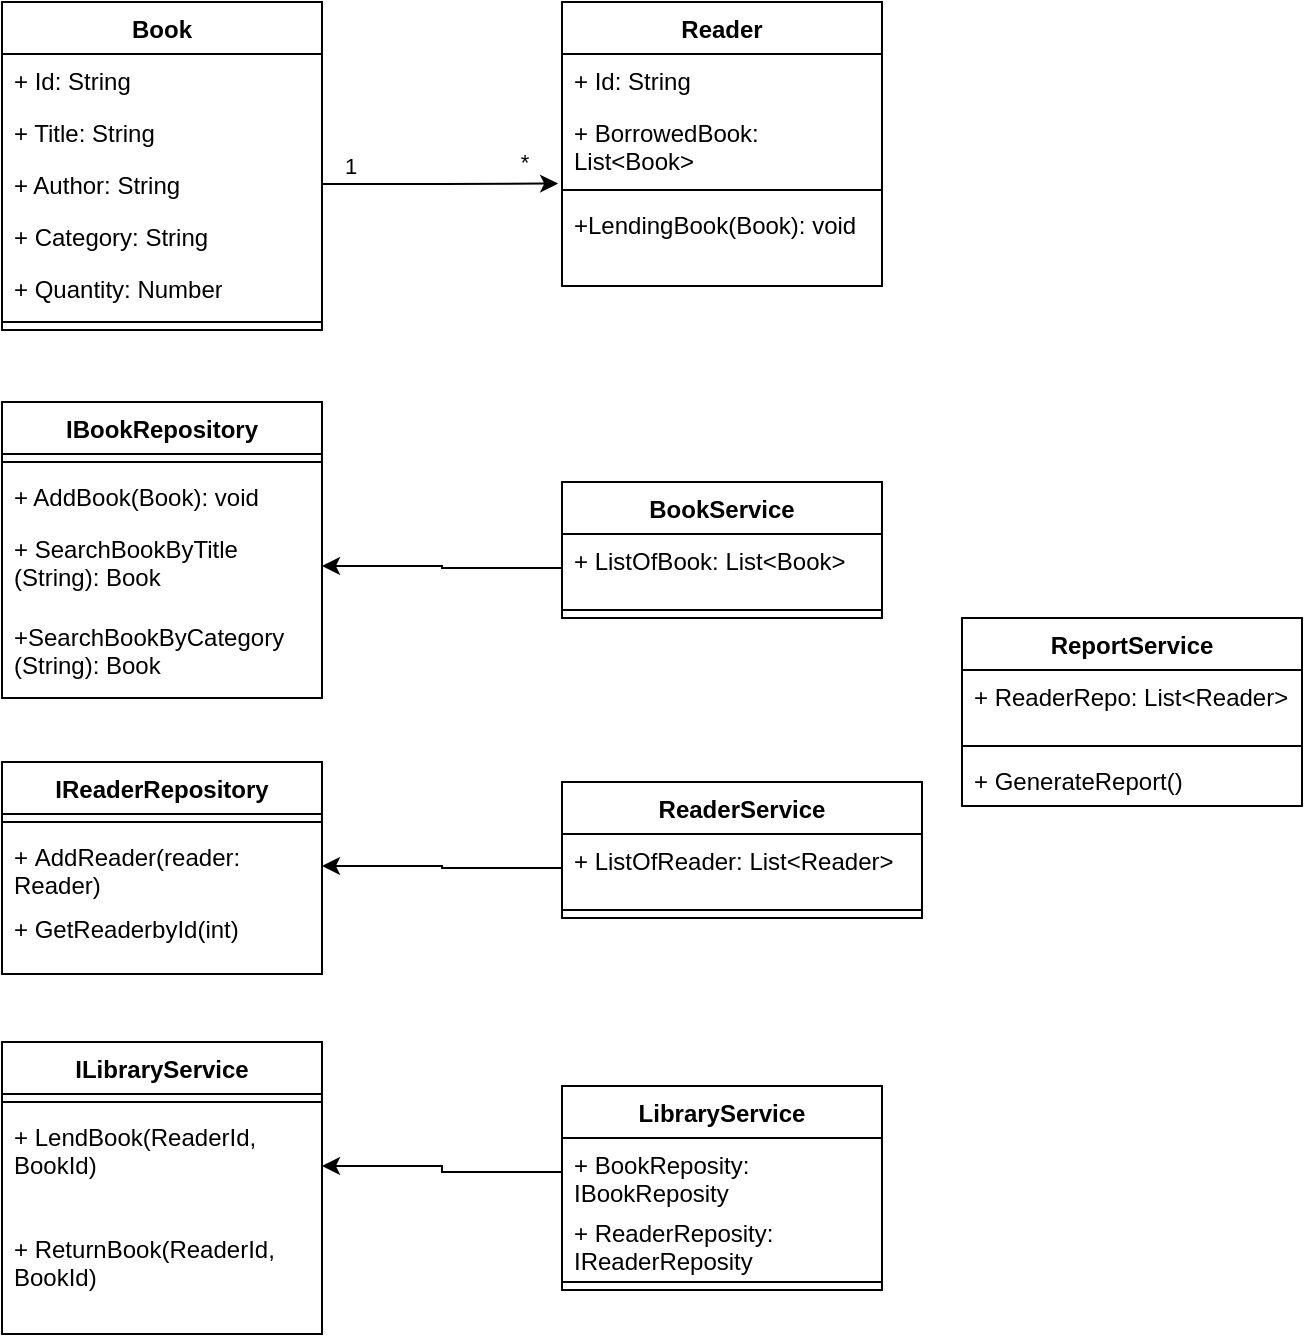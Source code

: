 <mxfile version="26.0.11">
  <diagram name="Page-1" id="RbuMKblqeu2Fx3mVj74u">
    <mxGraphModel dx="1006" dy="627" grid="1" gridSize="10" guides="1" tooltips="1" connect="1" arrows="1" fold="1" page="1" pageScale="1" pageWidth="850" pageHeight="1100" math="0" shadow="0">
      <root>
        <mxCell id="0" />
        <mxCell id="1" parent="0" />
        <mxCell id="xJsOZ90A72Ep2HDtZIkU-1" value="Book" style="swimlane;fontStyle=1;align=center;verticalAlign=top;childLayout=stackLayout;horizontal=1;startSize=26;horizontalStack=0;resizeParent=1;resizeParentMax=0;resizeLast=0;collapsible=1;marginBottom=0;whiteSpace=wrap;html=1;" vertex="1" parent="1">
          <mxGeometry x="40" y="40" width="160" height="164" as="geometry" />
        </mxCell>
        <mxCell id="xJsOZ90A72Ep2HDtZIkU-2" value="+ Id: String" style="text;strokeColor=none;fillColor=none;align=left;verticalAlign=top;spacingLeft=4;spacingRight=4;overflow=hidden;rotatable=0;points=[[0,0.5],[1,0.5]];portConstraint=eastwest;whiteSpace=wrap;html=1;" vertex="1" parent="xJsOZ90A72Ep2HDtZIkU-1">
          <mxGeometry y="26" width="160" height="26" as="geometry" />
        </mxCell>
        <mxCell id="xJsOZ90A72Ep2HDtZIkU-15" value="+ Title: String" style="text;strokeColor=none;fillColor=none;align=left;verticalAlign=top;spacingLeft=4;spacingRight=4;overflow=hidden;rotatable=0;points=[[0,0.5],[1,0.5]];portConstraint=eastwest;whiteSpace=wrap;html=1;" vertex="1" parent="xJsOZ90A72Ep2HDtZIkU-1">
          <mxGeometry y="52" width="160" height="26" as="geometry" />
        </mxCell>
        <mxCell id="xJsOZ90A72Ep2HDtZIkU-5" value="+ Author: String" style="text;strokeColor=none;fillColor=none;align=left;verticalAlign=top;spacingLeft=4;spacingRight=4;overflow=hidden;rotatable=0;points=[[0,0.5],[1,0.5]];portConstraint=eastwest;whiteSpace=wrap;html=1;" vertex="1" parent="xJsOZ90A72Ep2HDtZIkU-1">
          <mxGeometry y="78" width="160" height="26" as="geometry" />
        </mxCell>
        <mxCell id="xJsOZ90A72Ep2HDtZIkU-6" value="+ Category: String" style="text;strokeColor=none;fillColor=none;align=left;verticalAlign=top;spacingLeft=4;spacingRight=4;overflow=hidden;rotatable=0;points=[[0,0.5],[1,0.5]];portConstraint=eastwest;whiteSpace=wrap;html=1;" vertex="1" parent="xJsOZ90A72Ep2HDtZIkU-1">
          <mxGeometry y="104" width="160" height="26" as="geometry" />
        </mxCell>
        <mxCell id="xJsOZ90A72Ep2HDtZIkU-7" value="+ Quantity: Number" style="text;strokeColor=none;fillColor=none;align=left;verticalAlign=top;spacingLeft=4;spacingRight=4;overflow=hidden;rotatable=0;points=[[0,0.5],[1,0.5]];portConstraint=eastwest;whiteSpace=wrap;html=1;" vertex="1" parent="xJsOZ90A72Ep2HDtZIkU-1">
          <mxGeometry y="130" width="160" height="26" as="geometry" />
        </mxCell>
        <mxCell id="xJsOZ90A72Ep2HDtZIkU-3" value="" style="line;strokeWidth=1;fillColor=none;align=left;verticalAlign=middle;spacingTop=-1;spacingLeft=3;spacingRight=3;rotatable=0;labelPosition=right;points=[];portConstraint=eastwest;strokeColor=inherit;" vertex="1" parent="xJsOZ90A72Ep2HDtZIkU-1">
          <mxGeometry y="156" width="160" height="8" as="geometry" />
        </mxCell>
        <mxCell id="xJsOZ90A72Ep2HDtZIkU-8" value="Reader" style="swimlane;fontStyle=1;align=center;verticalAlign=top;childLayout=stackLayout;horizontal=1;startSize=26;horizontalStack=0;resizeParent=1;resizeParentMax=0;resizeLast=0;collapsible=1;marginBottom=0;whiteSpace=wrap;html=1;" vertex="1" parent="1">
          <mxGeometry x="320" y="40" width="160" height="142" as="geometry" />
        </mxCell>
        <mxCell id="xJsOZ90A72Ep2HDtZIkU-9" value="+ Id: String" style="text;strokeColor=none;fillColor=none;align=left;verticalAlign=top;spacingLeft=4;spacingRight=4;overflow=hidden;rotatable=0;points=[[0,0.5],[1,0.5]];portConstraint=eastwest;whiteSpace=wrap;html=1;" vertex="1" parent="xJsOZ90A72Ep2HDtZIkU-8">
          <mxGeometry y="26" width="160" height="26" as="geometry" />
        </mxCell>
        <mxCell id="xJsOZ90A72Ep2HDtZIkU-20" value="+ BorrowedBook: List&amp;lt;Book&amp;gt;" style="text;strokeColor=none;fillColor=none;align=left;verticalAlign=top;spacingLeft=4;spacingRight=4;overflow=hidden;rotatable=0;points=[[0,0.5],[1,0.5]];portConstraint=eastwest;whiteSpace=wrap;html=1;" vertex="1" parent="xJsOZ90A72Ep2HDtZIkU-8">
          <mxGeometry y="52" width="160" height="38" as="geometry" />
        </mxCell>
        <mxCell id="xJsOZ90A72Ep2HDtZIkU-13" value="" style="line;strokeWidth=1;fillColor=none;align=left;verticalAlign=middle;spacingTop=-1;spacingLeft=3;spacingRight=3;rotatable=0;labelPosition=right;points=[];portConstraint=eastwest;strokeColor=inherit;" vertex="1" parent="xJsOZ90A72Ep2HDtZIkU-8">
          <mxGeometry y="90" width="160" height="8" as="geometry" />
        </mxCell>
        <mxCell id="xJsOZ90A72Ep2HDtZIkU-22" value="+LendingBook&lt;span style=&quot;background-color: transparent; color: light-dark(rgb(0, 0, 0), rgb(255, 255, 255));&quot;&gt;(Book): void&lt;/span&gt;" style="text;strokeColor=none;fillColor=none;align=left;verticalAlign=top;spacingLeft=4;spacingRight=4;overflow=hidden;rotatable=0;points=[[0,0.5],[1,0.5]];portConstraint=eastwest;whiteSpace=wrap;html=1;" vertex="1" parent="xJsOZ90A72Ep2HDtZIkU-8">
          <mxGeometry y="98" width="160" height="44" as="geometry" />
        </mxCell>
        <mxCell id="xJsOZ90A72Ep2HDtZIkU-16" value="ReportService" style="swimlane;fontStyle=1;align=center;verticalAlign=top;childLayout=stackLayout;horizontal=1;startSize=26;horizontalStack=0;resizeParent=1;resizeParentMax=0;resizeLast=0;collapsible=1;marginBottom=0;whiteSpace=wrap;html=1;" vertex="1" parent="1">
          <mxGeometry x="520" y="348" width="170" height="94" as="geometry" />
        </mxCell>
        <mxCell id="xJsOZ90A72Ep2HDtZIkU-59" value="+ ReaderRepo: List&amp;lt;Reader&amp;gt;" style="text;strokeColor=none;fillColor=none;align=left;verticalAlign=top;spacingLeft=4;spacingRight=4;overflow=hidden;rotatable=0;points=[[0,0.5],[1,0.5]];portConstraint=eastwest;whiteSpace=wrap;html=1;" vertex="1" parent="xJsOZ90A72Ep2HDtZIkU-16">
          <mxGeometry y="26" width="170" height="34" as="geometry" />
        </mxCell>
        <mxCell id="xJsOZ90A72Ep2HDtZIkU-18" value="" style="line;strokeWidth=1;fillColor=none;align=left;verticalAlign=middle;spacingTop=-1;spacingLeft=3;spacingRight=3;rotatable=0;labelPosition=right;points=[];portConstraint=eastwest;strokeColor=inherit;" vertex="1" parent="xJsOZ90A72Ep2HDtZIkU-16">
          <mxGeometry y="60" width="170" height="8" as="geometry" />
        </mxCell>
        <mxCell id="xJsOZ90A72Ep2HDtZIkU-19" value="+ GenerateReport()" style="text;strokeColor=none;fillColor=none;align=left;verticalAlign=top;spacingLeft=4;spacingRight=4;overflow=hidden;rotatable=0;points=[[0,0.5],[1,0.5]];portConstraint=eastwest;whiteSpace=wrap;html=1;" vertex="1" parent="xJsOZ90A72Ep2HDtZIkU-16">
          <mxGeometry y="68" width="170" height="26" as="geometry" />
        </mxCell>
        <mxCell id="xJsOZ90A72Ep2HDtZIkU-23" value="IBookRepository       " style="swimlane;fontStyle=1;align=center;verticalAlign=top;childLayout=stackLayout;horizontal=1;startSize=26;horizontalStack=0;resizeParent=1;resizeParentMax=0;resizeLast=0;collapsible=1;marginBottom=0;whiteSpace=wrap;html=1;" vertex="1" parent="1">
          <mxGeometry x="40" y="240" width="160" height="148" as="geometry" />
        </mxCell>
        <mxCell id="xJsOZ90A72Ep2HDtZIkU-25" value="" style="line;strokeWidth=1;fillColor=none;align=left;verticalAlign=middle;spacingTop=-1;spacingLeft=3;spacingRight=3;rotatable=0;labelPosition=right;points=[];portConstraint=eastwest;strokeColor=inherit;" vertex="1" parent="xJsOZ90A72Ep2HDtZIkU-23">
          <mxGeometry y="26" width="160" height="8" as="geometry" />
        </mxCell>
        <mxCell id="xJsOZ90A72Ep2HDtZIkU-26" value="+ AddBook(Book): void" style="text;strokeColor=none;fillColor=none;align=left;verticalAlign=top;spacingLeft=4;spacingRight=4;overflow=hidden;rotatable=0;points=[[0,0.5],[1,0.5]];portConstraint=eastwest;whiteSpace=wrap;html=1;" vertex="1" parent="xJsOZ90A72Ep2HDtZIkU-23">
          <mxGeometry y="34" width="160" height="26" as="geometry" />
        </mxCell>
        <mxCell id="xJsOZ90A72Ep2HDtZIkU-14" value="+ SearchBookByTitle (String): Book" style="text;strokeColor=none;fillColor=none;align=left;verticalAlign=top;spacingLeft=4;spacingRight=4;overflow=hidden;rotatable=0;points=[[0,0.5],[1,0.5]];portConstraint=eastwest;whiteSpace=wrap;html=1;" vertex="1" parent="xJsOZ90A72Ep2HDtZIkU-23">
          <mxGeometry y="60" width="160" height="44" as="geometry" />
        </mxCell>
        <mxCell id="xJsOZ90A72Ep2HDtZIkU-21" value="+SearchBookByCategory&lt;div&gt;(String): Book&lt;/div&gt;" style="text;strokeColor=none;fillColor=none;align=left;verticalAlign=top;spacingLeft=4;spacingRight=4;overflow=hidden;rotatable=0;points=[[0,0.5],[1,0.5]];portConstraint=eastwest;whiteSpace=wrap;html=1;" vertex="1" parent="xJsOZ90A72Ep2HDtZIkU-23">
          <mxGeometry y="104" width="160" height="44" as="geometry" />
        </mxCell>
        <mxCell id="xJsOZ90A72Ep2HDtZIkU-28" value=" IReaderRepository" style="swimlane;fontStyle=1;align=center;verticalAlign=top;childLayout=stackLayout;horizontal=1;startSize=26;horizontalStack=0;resizeParent=1;resizeParentMax=0;resizeLast=0;collapsible=1;marginBottom=0;whiteSpace=wrap;html=1;" vertex="1" parent="1">
          <mxGeometry x="40" y="420" width="160" height="106" as="geometry" />
        </mxCell>
        <mxCell id="xJsOZ90A72Ep2HDtZIkU-29" value="" style="line;strokeWidth=1;fillColor=none;align=left;verticalAlign=middle;spacingTop=-1;spacingLeft=3;spacingRight=3;rotatable=0;labelPosition=right;points=[];portConstraint=eastwest;strokeColor=inherit;" vertex="1" parent="xJsOZ90A72Ep2HDtZIkU-28">
          <mxGeometry y="26" width="160" height="8" as="geometry" />
        </mxCell>
        <mxCell id="xJsOZ90A72Ep2HDtZIkU-30" value="+&amp;nbsp;AddReader(reader: Reader)" style="text;strokeColor=none;fillColor=none;align=left;verticalAlign=top;spacingLeft=4;spacingRight=4;overflow=hidden;rotatable=0;points=[[0,0.5],[1,0.5]];portConstraint=eastwest;whiteSpace=wrap;html=1;" vertex="1" parent="xJsOZ90A72Ep2HDtZIkU-28">
          <mxGeometry y="34" width="160" height="36" as="geometry" />
        </mxCell>
        <mxCell id="xJsOZ90A72Ep2HDtZIkU-38" value="+ GetReaderbyId(int)" style="text;strokeColor=none;fillColor=none;align=left;verticalAlign=top;spacingLeft=4;spacingRight=4;overflow=hidden;rotatable=0;points=[[0,0.5],[1,0.5]];portConstraint=eastwest;whiteSpace=wrap;html=1;" vertex="1" parent="xJsOZ90A72Ep2HDtZIkU-28">
          <mxGeometry y="70" width="160" height="36" as="geometry" />
        </mxCell>
        <mxCell id="xJsOZ90A72Ep2HDtZIkU-31" value=" ILibraryService  " style="swimlane;fontStyle=1;align=center;verticalAlign=top;childLayout=stackLayout;horizontal=1;startSize=26;horizontalStack=0;resizeParent=1;resizeParentMax=0;resizeLast=0;collapsible=1;marginBottom=0;whiteSpace=wrap;html=1;" vertex="1" parent="1">
          <mxGeometry x="40" y="560" width="160" height="146" as="geometry" />
        </mxCell>
        <mxCell id="xJsOZ90A72Ep2HDtZIkU-32" value="" style="line;strokeWidth=1;fillColor=none;align=left;verticalAlign=middle;spacingTop=-1;spacingLeft=3;spacingRight=3;rotatable=0;labelPosition=right;points=[];portConstraint=eastwest;strokeColor=inherit;" vertex="1" parent="xJsOZ90A72Ep2HDtZIkU-31">
          <mxGeometry y="26" width="160" height="8" as="geometry" />
        </mxCell>
        <mxCell id="xJsOZ90A72Ep2HDtZIkU-33" value="+ LendBook(ReaderId, BookId)" style="text;strokeColor=none;fillColor=none;align=left;verticalAlign=top;spacingLeft=4;spacingRight=4;overflow=hidden;rotatable=0;points=[[0,0.5],[1,0.5]];portConstraint=eastwest;whiteSpace=wrap;html=1;" vertex="1" parent="xJsOZ90A72Ep2HDtZIkU-31">
          <mxGeometry y="34" width="160" height="56" as="geometry" />
        </mxCell>
        <mxCell id="xJsOZ90A72Ep2HDtZIkU-37" value="+ ReturnBook(ReaderId, BookId)" style="text;strokeColor=none;fillColor=none;align=left;verticalAlign=top;spacingLeft=4;spacingRight=4;overflow=hidden;rotatable=0;points=[[0,0.5],[1,0.5]];portConstraint=eastwest;whiteSpace=wrap;html=1;" vertex="1" parent="xJsOZ90A72Ep2HDtZIkU-31">
          <mxGeometry y="90" width="160" height="56" as="geometry" />
        </mxCell>
        <mxCell id="xJsOZ90A72Ep2HDtZIkU-39" value="BookService" style="swimlane;fontStyle=1;align=center;verticalAlign=top;childLayout=stackLayout;horizontal=1;startSize=26;horizontalStack=0;resizeParent=1;resizeParentMax=0;resizeLast=0;collapsible=1;marginBottom=0;whiteSpace=wrap;html=1;" vertex="1" parent="1">
          <mxGeometry x="320" y="280" width="160" height="68" as="geometry" />
        </mxCell>
        <mxCell id="xJsOZ90A72Ep2HDtZIkU-41" value="+ ListOfBook: List&amp;lt;Book&amp;gt;" style="text;strokeColor=none;fillColor=none;align=left;verticalAlign=top;spacingLeft=4;spacingRight=4;overflow=hidden;rotatable=0;points=[[0,0.5],[1,0.5]];portConstraint=eastwest;whiteSpace=wrap;html=1;" vertex="1" parent="xJsOZ90A72Ep2HDtZIkU-39">
          <mxGeometry y="26" width="160" height="34" as="geometry" />
        </mxCell>
        <mxCell id="xJsOZ90A72Ep2HDtZIkU-40" value="" style="line;strokeWidth=1;fillColor=none;align=left;verticalAlign=middle;spacingTop=-1;spacingLeft=3;spacingRight=3;rotatable=0;labelPosition=right;points=[];portConstraint=eastwest;strokeColor=inherit;" vertex="1" parent="xJsOZ90A72Ep2HDtZIkU-39">
          <mxGeometry y="60" width="160" height="8" as="geometry" />
        </mxCell>
        <mxCell id="xJsOZ90A72Ep2HDtZIkU-44" value="ReaderService" style="swimlane;fontStyle=1;align=center;verticalAlign=top;childLayout=stackLayout;horizontal=1;startSize=26;horizontalStack=0;resizeParent=1;resizeParentMax=0;resizeLast=0;collapsible=1;marginBottom=0;whiteSpace=wrap;html=1;" vertex="1" parent="1">
          <mxGeometry x="320" y="430" width="180" height="68" as="geometry" />
        </mxCell>
        <mxCell id="xJsOZ90A72Ep2HDtZIkU-45" value="+ ListOfReader: List&amp;lt;Reader&amp;gt;" style="text;strokeColor=none;fillColor=none;align=left;verticalAlign=top;spacingLeft=4;spacingRight=4;overflow=hidden;rotatable=0;points=[[0,0.5],[1,0.5]];portConstraint=eastwest;whiteSpace=wrap;html=1;" vertex="1" parent="xJsOZ90A72Ep2HDtZIkU-44">
          <mxGeometry y="26" width="180" height="34" as="geometry" />
        </mxCell>
        <mxCell id="xJsOZ90A72Ep2HDtZIkU-46" value="" style="line;strokeWidth=1;fillColor=none;align=left;verticalAlign=middle;spacingTop=-1;spacingLeft=3;spacingRight=3;rotatable=0;labelPosition=right;points=[];portConstraint=eastwest;strokeColor=inherit;" vertex="1" parent="xJsOZ90A72Ep2HDtZIkU-44">
          <mxGeometry y="60" width="180" height="8" as="geometry" />
        </mxCell>
        <mxCell id="xJsOZ90A72Ep2HDtZIkU-47" value="LibraryService" style="swimlane;fontStyle=1;align=center;verticalAlign=top;childLayout=stackLayout;horizontal=1;startSize=26;horizontalStack=0;resizeParent=1;resizeParentMax=0;resizeLast=0;collapsible=1;marginBottom=0;whiteSpace=wrap;html=1;" vertex="1" parent="1">
          <mxGeometry x="320" y="582" width="160" height="102" as="geometry" />
        </mxCell>
        <mxCell id="xJsOZ90A72Ep2HDtZIkU-48" value="+ BookReposity: IBookReposity" style="text;strokeColor=none;fillColor=none;align=left;verticalAlign=top;spacingLeft=4;spacingRight=4;overflow=hidden;rotatable=0;points=[[0,0.5],[1,0.5]];portConstraint=eastwest;whiteSpace=wrap;html=1;" vertex="1" parent="xJsOZ90A72Ep2HDtZIkU-47">
          <mxGeometry y="26" width="160" height="34" as="geometry" />
        </mxCell>
        <mxCell id="xJsOZ90A72Ep2HDtZIkU-50" value="+ ReaderReposity: IReaderReposity" style="text;strokeColor=none;fillColor=none;align=left;verticalAlign=top;spacingLeft=4;spacingRight=4;overflow=hidden;rotatable=0;points=[[0,0.5],[1,0.5]];portConstraint=eastwest;whiteSpace=wrap;html=1;" vertex="1" parent="xJsOZ90A72Ep2HDtZIkU-47">
          <mxGeometry y="60" width="160" height="34" as="geometry" />
        </mxCell>
        <mxCell id="xJsOZ90A72Ep2HDtZIkU-49" value="" style="line;strokeWidth=1;fillColor=none;align=left;verticalAlign=middle;spacingTop=-1;spacingLeft=3;spacingRight=3;rotatable=0;labelPosition=right;points=[];portConstraint=eastwest;strokeColor=inherit;" vertex="1" parent="xJsOZ90A72Ep2HDtZIkU-47">
          <mxGeometry y="94" width="160" height="8" as="geometry" />
        </mxCell>
        <mxCell id="xJsOZ90A72Ep2HDtZIkU-51" style="edgeStyle=orthogonalEdgeStyle;rounded=0;orthogonalLoop=1;jettySize=auto;html=1;exitX=1;exitY=0.5;exitDx=0;exitDy=0;entryX=-0.012;entryY=-0.164;entryDx=0;entryDy=0;entryPerimeter=0;" edge="1" parent="1" source="xJsOZ90A72Ep2HDtZIkU-5" target="xJsOZ90A72Ep2HDtZIkU-22">
          <mxGeometry relative="1" as="geometry" />
        </mxCell>
        <mxCell id="xJsOZ90A72Ep2HDtZIkU-52" value="1" style="edgeLabel;html=1;align=center;verticalAlign=middle;resizable=0;points=[];" vertex="1" connectable="0" parent="xJsOZ90A72Ep2HDtZIkU-51">
          <mxGeometry x="-0.79" y="-1" relative="1" as="geometry">
            <mxPoint x="1" y="-10" as="offset" />
          </mxGeometry>
        </mxCell>
        <mxCell id="xJsOZ90A72Ep2HDtZIkU-53" value="*" style="edgeLabel;html=1;align=center;verticalAlign=middle;resizable=0;points=[];" vertex="1" connectable="0" parent="xJsOZ90A72Ep2HDtZIkU-51">
          <mxGeometry x="0.616" y="-2" relative="1" as="geometry">
            <mxPoint x="5" y="-13" as="offset" />
          </mxGeometry>
        </mxCell>
        <mxCell id="xJsOZ90A72Ep2HDtZIkU-55" style="edgeStyle=orthogonalEdgeStyle;rounded=0;orthogonalLoop=1;jettySize=auto;html=1;exitX=0;exitY=0.5;exitDx=0;exitDy=0;entryX=1;entryY=0.5;entryDx=0;entryDy=0;" edge="1" parent="1" source="xJsOZ90A72Ep2HDtZIkU-41" target="xJsOZ90A72Ep2HDtZIkU-14">
          <mxGeometry relative="1" as="geometry" />
        </mxCell>
        <mxCell id="xJsOZ90A72Ep2HDtZIkU-57" style="edgeStyle=orthogonalEdgeStyle;rounded=0;orthogonalLoop=1;jettySize=auto;html=1;exitX=0;exitY=0.5;exitDx=0;exitDy=0;entryX=1;entryY=0.5;entryDx=0;entryDy=0;" edge="1" parent="1" source="xJsOZ90A72Ep2HDtZIkU-45" target="xJsOZ90A72Ep2HDtZIkU-30">
          <mxGeometry relative="1" as="geometry" />
        </mxCell>
        <mxCell id="xJsOZ90A72Ep2HDtZIkU-58" style="edgeStyle=orthogonalEdgeStyle;rounded=0;orthogonalLoop=1;jettySize=auto;html=1;exitX=0;exitY=0.5;exitDx=0;exitDy=0;entryX=1;entryY=0.5;entryDx=0;entryDy=0;" edge="1" parent="1" source="xJsOZ90A72Ep2HDtZIkU-48" target="xJsOZ90A72Ep2HDtZIkU-33">
          <mxGeometry relative="1" as="geometry" />
        </mxCell>
      </root>
    </mxGraphModel>
  </diagram>
</mxfile>
